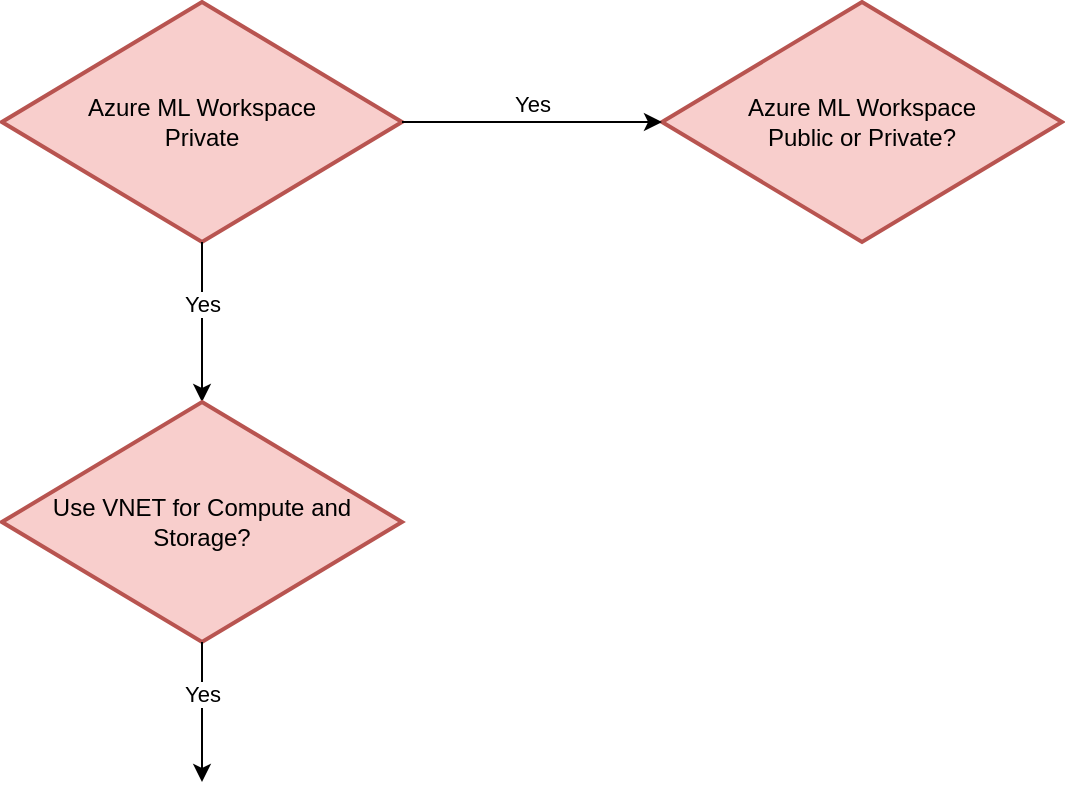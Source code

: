 <mxfile version="20.6.2" type="github">
  <diagram id="WwQ9fsGPVEZZAcWzKNW-" name="Page-1">
    <mxGraphModel dx="934" dy="916" grid="1" gridSize="10" guides="1" tooltips="1" connect="1" arrows="1" fold="1" page="1" pageScale="1" pageWidth="1600" pageHeight="900" math="0" shadow="0">
      <root>
        <mxCell id="0" />
        <mxCell id="1" parent="0" />
        <mxCell id="MhDs7VCkpcsFwgF2auXq-1" value="Azure ML Workspace&lt;br&gt;Private" style="strokeWidth=2;html=1;shape=mxgraph.flowchart.decision;whiteSpace=wrap;fillColor=#f8cecc;strokeColor=#b85450;" parent="1" vertex="1">
          <mxGeometry x="10" y="130" width="200" height="120" as="geometry" />
        </mxCell>
        <mxCell id="MhDs7VCkpcsFwgF2auXq-2" value="Azure ML Workspace&lt;br&gt;Public or Private?" style="strokeWidth=2;html=1;shape=mxgraph.flowchart.decision;whiteSpace=wrap;fillColor=#f8cecc;strokeColor=#b85450;" parent="1" vertex="1">
          <mxGeometry x="340" y="130" width="200" height="120" as="geometry" />
        </mxCell>
        <mxCell id="8HzVC0G7KMN-IC99eYYN-5" value="Yes" style="endArrow=classic;html=1;rounded=0;exitX=1;exitY=0.5;exitDx=0;exitDy=0;exitPerimeter=0;entryX=0;entryY=0.5;entryDx=0;entryDy=0;entryPerimeter=0;labelPosition=center;verticalLabelPosition=top;align=center;verticalAlign=bottom;" edge="1" parent="1" source="MhDs7VCkpcsFwgF2auXq-1" target="MhDs7VCkpcsFwgF2auXq-2">
          <mxGeometry width="50" height="50" relative="1" as="geometry">
            <mxPoint x="450" y="490" as="sourcePoint" />
            <mxPoint x="500" y="440" as="targetPoint" />
          </mxGeometry>
        </mxCell>
        <mxCell id="8HzVC0G7KMN-IC99eYYN-7" value="Yes" style="endArrow=classic;html=1;rounded=0;exitX=0.5;exitY=1;exitDx=0;exitDy=0;exitPerimeter=0;labelPosition=center;verticalLabelPosition=top;align=center;verticalAlign=bottom;" edge="1" parent="1" source="MhDs7VCkpcsFwgF2auXq-1">
          <mxGeometry width="50" height="50" relative="1" as="geometry">
            <mxPoint x="220" y="200" as="sourcePoint" />
            <mxPoint x="110" y="330" as="targetPoint" />
          </mxGeometry>
        </mxCell>
        <mxCell id="8HzVC0G7KMN-IC99eYYN-8" value="Use VNET for Compute and Storage?" style="strokeWidth=2;html=1;shape=mxgraph.flowchart.decision;whiteSpace=wrap;fillColor=#f8cecc;strokeColor=#b85450;" vertex="1" parent="1">
          <mxGeometry x="10" y="330" width="200" height="120" as="geometry" />
        </mxCell>
        <mxCell id="8HzVC0G7KMN-IC99eYYN-11" value="Yes" style="endArrow=classic;html=1;rounded=0;exitX=0.5;exitY=1;exitDx=0;exitDy=0;exitPerimeter=0;labelPosition=center;verticalLabelPosition=top;align=center;verticalAlign=bottom;" edge="1" parent="1" source="8HzVC0G7KMN-IC99eYYN-8">
          <mxGeometry width="50" height="50" relative="1" as="geometry">
            <mxPoint x="109.5" y="470" as="sourcePoint" />
            <mxPoint x="110" y="520" as="targetPoint" />
          </mxGeometry>
        </mxCell>
      </root>
    </mxGraphModel>
  </diagram>
</mxfile>

